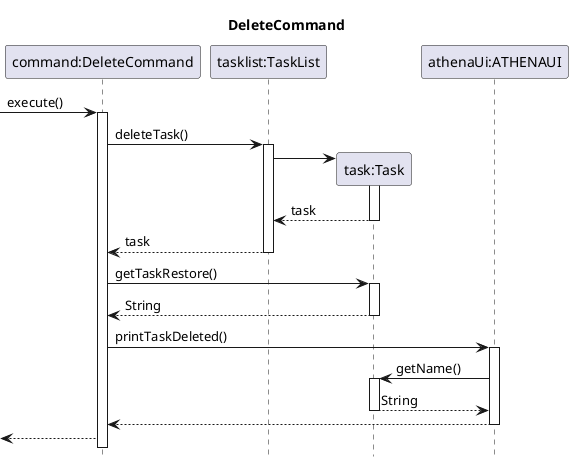 @startuml
hide footbox
title DeleteCommand
participant "command:DeleteCommand" as DeleteCommand
participant "tasklist:TaskList" as TaskList
participant "task:Task" as Task
participant "athenaUi:ATHENAUI" as AthenaUI

->DeleteCommand: execute()
activate DeleteCommand
DeleteCommand->TaskList: deleteTask()
activate TaskList
TaskList->Task**
activate Task
return task
return task
DeleteCommand->Task++:getTaskRestore()
return String
DeleteCommand->AthenaUI++: printTaskDeleted()
AthenaUI->Task++:getName()
return String
AthenaUI-->DeleteCommand--:
<--DeleteCommand:


@enduml